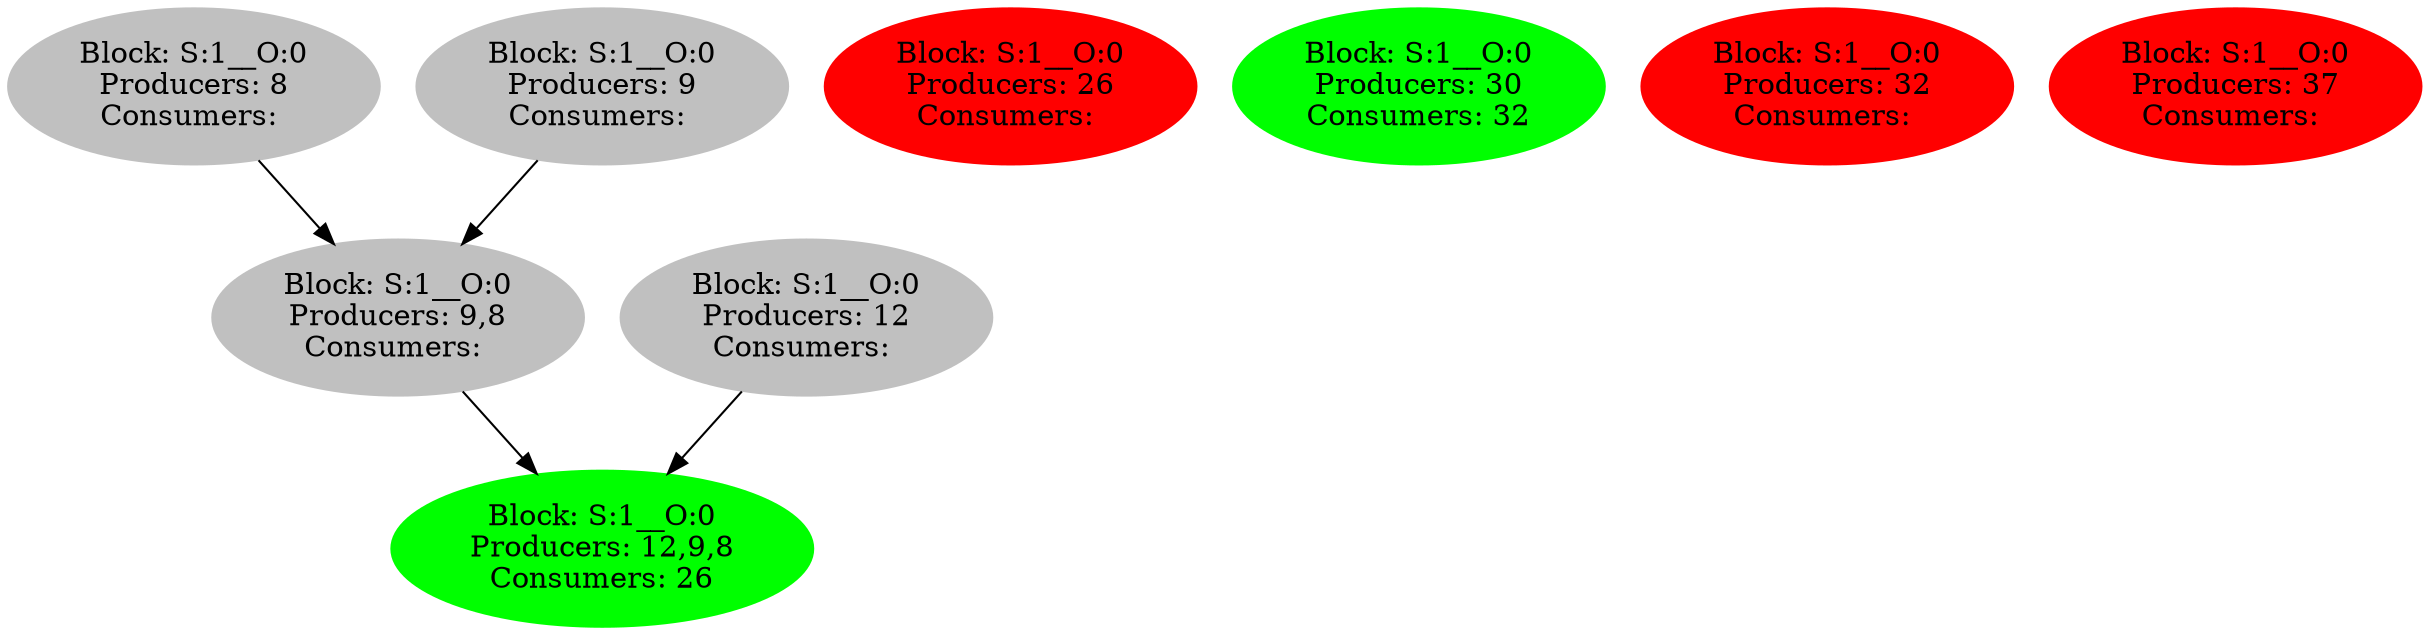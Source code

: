 strict digraph  {
0 [color=grey, label="Block: S:1__O:0
Producers: 8
Consumers: ", style=filled];
1 [color=grey, label="Block: S:1__O:0
Producers: 9,8
Consumers: ", style=filled];
2 [color=green, label="Block: S:1__O:0
Producers: 12,9,8
Consumers: 26", style=filled];
3 [color=grey, label="Block: S:1__O:0
Producers: 9
Consumers: ", style=filled];
4 [color=grey, label="Block: S:1__O:0
Producers: 12
Consumers: ", style=filled];
5 [color=red, label="Block: S:1__O:0
Producers: 26
Consumers: ", style=filled];
6 [color=green, label="Block: S:1__O:0
Producers: 30
Consumers: 32", style=filled];
7 [color=red, label="Block: S:1__O:0
Producers: 32
Consumers: ", style=filled];
8 [color=red, label="Block: S:1__O:0
Producers: 37
Consumers: ", style=filled];
0 -> 1;
1 -> 2;
3 -> 1;
4 -> 2;
}
